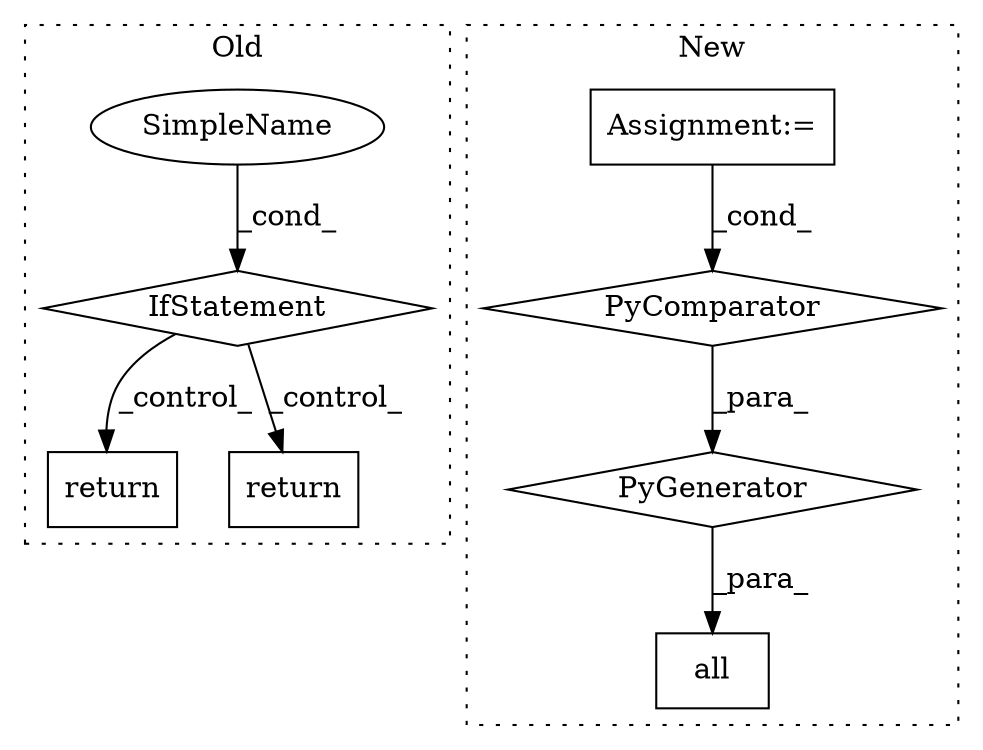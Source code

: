 digraph G {
subgraph cluster0 {
1 [label="return" a="41" s="1428" l="7" shape="box"];
5 [label="SimpleName" a="42" s="" l="" shape="ellipse"];
6 [label="return" a="41" s="1561" l="7" shape="box"];
7 [label="IfStatement" a="25" s="1206,1245" l="4,2" shape="diamond"];
label = "Old";
style="dotted";
}
subgraph cluster1 {
2 [label="all" a="32" s="2072,2252" l="15,-3" shape="box"];
3 [label="Assignment:=" a="7" s="2205" l="41" shape="box"];
4 [label="PyComparator" a="113" s="2205" l="41" shape="diamond"];
8 [label="PyGenerator" a="107" s="2087" l="165" shape="diamond"];
label = "New";
style="dotted";
}
3 -> 4 [label="_cond_"];
4 -> 8 [label="_para_"];
5 -> 7 [label="_cond_"];
7 -> 6 [label="_control_"];
7 -> 1 [label="_control_"];
8 -> 2 [label="_para_"];
}